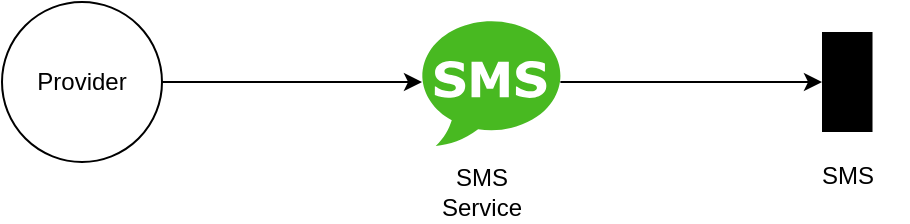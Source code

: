 <mxfile version="26.2.12">
  <diagram name="Page-1" id="qeq1D54CKllyEGzeLFPF">
    <mxGraphModel dx="1428" dy="790" grid="1" gridSize="10" guides="1" tooltips="1" connect="1" arrows="1" fold="1" page="1" pageScale="1" pageWidth="850" pageHeight="1100" math="0" shadow="0">
      <root>
        <mxCell id="0" />
        <mxCell id="1" parent="0" />
        <mxCell id="sIoSZhJToJMATTDmdhsn-6" style="edgeStyle=orthogonalEdgeStyle;rounded=0;orthogonalLoop=1;jettySize=auto;html=1;exitX=1;exitY=0.5;exitDx=0;exitDy=0;" edge="1" parent="1" source="sIoSZhJToJMATTDmdhsn-1" target="sIoSZhJToJMATTDmdhsn-2">
          <mxGeometry relative="1" as="geometry" />
        </mxCell>
        <mxCell id="sIoSZhJToJMATTDmdhsn-1" value="Provider" style="ellipse;whiteSpace=wrap;html=1;aspect=fixed;" vertex="1" parent="1">
          <mxGeometry x="199" y="360" width="80" height="80" as="geometry" />
        </mxCell>
        <mxCell id="sIoSZhJToJMATTDmdhsn-7" style="edgeStyle=orthogonalEdgeStyle;rounded=0;orthogonalLoop=1;jettySize=auto;html=1;" edge="1" parent="1" source="sIoSZhJToJMATTDmdhsn-2" target="sIoSZhJToJMATTDmdhsn-5">
          <mxGeometry relative="1" as="geometry" />
        </mxCell>
        <mxCell id="sIoSZhJToJMATTDmdhsn-2" value="" style="dashed=0;outlineConnect=0;html=1;align=center;labelPosition=center;verticalLabelPosition=bottom;verticalAlign=top;shape=mxgraph.weblogos.sms;fillColor=#48B921;strokeColor=none" vertex="1" parent="1">
          <mxGeometry x="409" y="368" width="69.2" height="64" as="geometry" />
        </mxCell>
        <mxCell id="sIoSZhJToJMATTDmdhsn-5" value="" style="sketch=0;verticalLabelPosition=bottom;sketch=0;aspect=fixed;html=1;verticalAlign=top;strokeColor=none;fillColor=#000000;align=center;outlineConnect=0;pointerEvents=1;shape=mxgraph.citrix2.mobile;" vertex="1" parent="1">
          <mxGeometry x="609" y="375" width="25.255" height="50" as="geometry" />
        </mxCell>
        <mxCell id="sIoSZhJToJMATTDmdhsn-8" value="SMS" style="text;html=1;align=center;verticalAlign=middle;whiteSpace=wrap;rounded=0;" vertex="1" parent="1">
          <mxGeometry x="591.63" y="432" width="60" height="30" as="geometry" />
        </mxCell>
        <mxCell id="sIoSZhJToJMATTDmdhsn-9" value="SMS Service" style="text;html=1;align=center;verticalAlign=middle;whiteSpace=wrap;rounded=0;" vertex="1" parent="1">
          <mxGeometry x="409" y="440" width="60" height="30" as="geometry" />
        </mxCell>
      </root>
    </mxGraphModel>
  </diagram>
</mxfile>
